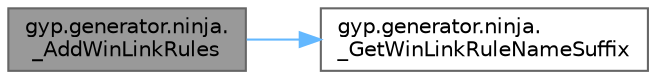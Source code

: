 digraph "gyp.generator.ninja._AddWinLinkRules"
{
 // LATEX_PDF_SIZE
  bgcolor="transparent";
  edge [fontname=Helvetica,fontsize=10,labelfontname=Helvetica,labelfontsize=10];
  node [fontname=Helvetica,fontsize=10,shape=box,height=0.2,width=0.4];
  rankdir="LR";
  Node1 [id="Node000001",label="gyp.generator.ninja.\l_AddWinLinkRules",height=0.2,width=0.4,color="gray40", fillcolor="grey60", style="filled", fontcolor="black",tooltip=" "];
  Node1 -> Node2 [id="edge3_Node000001_Node000002",color="steelblue1",style="solid",tooltip=" "];
  Node2 [id="Node000002",label="gyp.generator.ninja.\l_GetWinLinkRuleNameSuffix",height=0.2,width=0.4,color="grey40", fillcolor="white", style="filled",URL="$namespacegyp_1_1generator_1_1ninja.html#ab1c232b7ca3caf129bd5653555e65a69",tooltip=" "];
}
